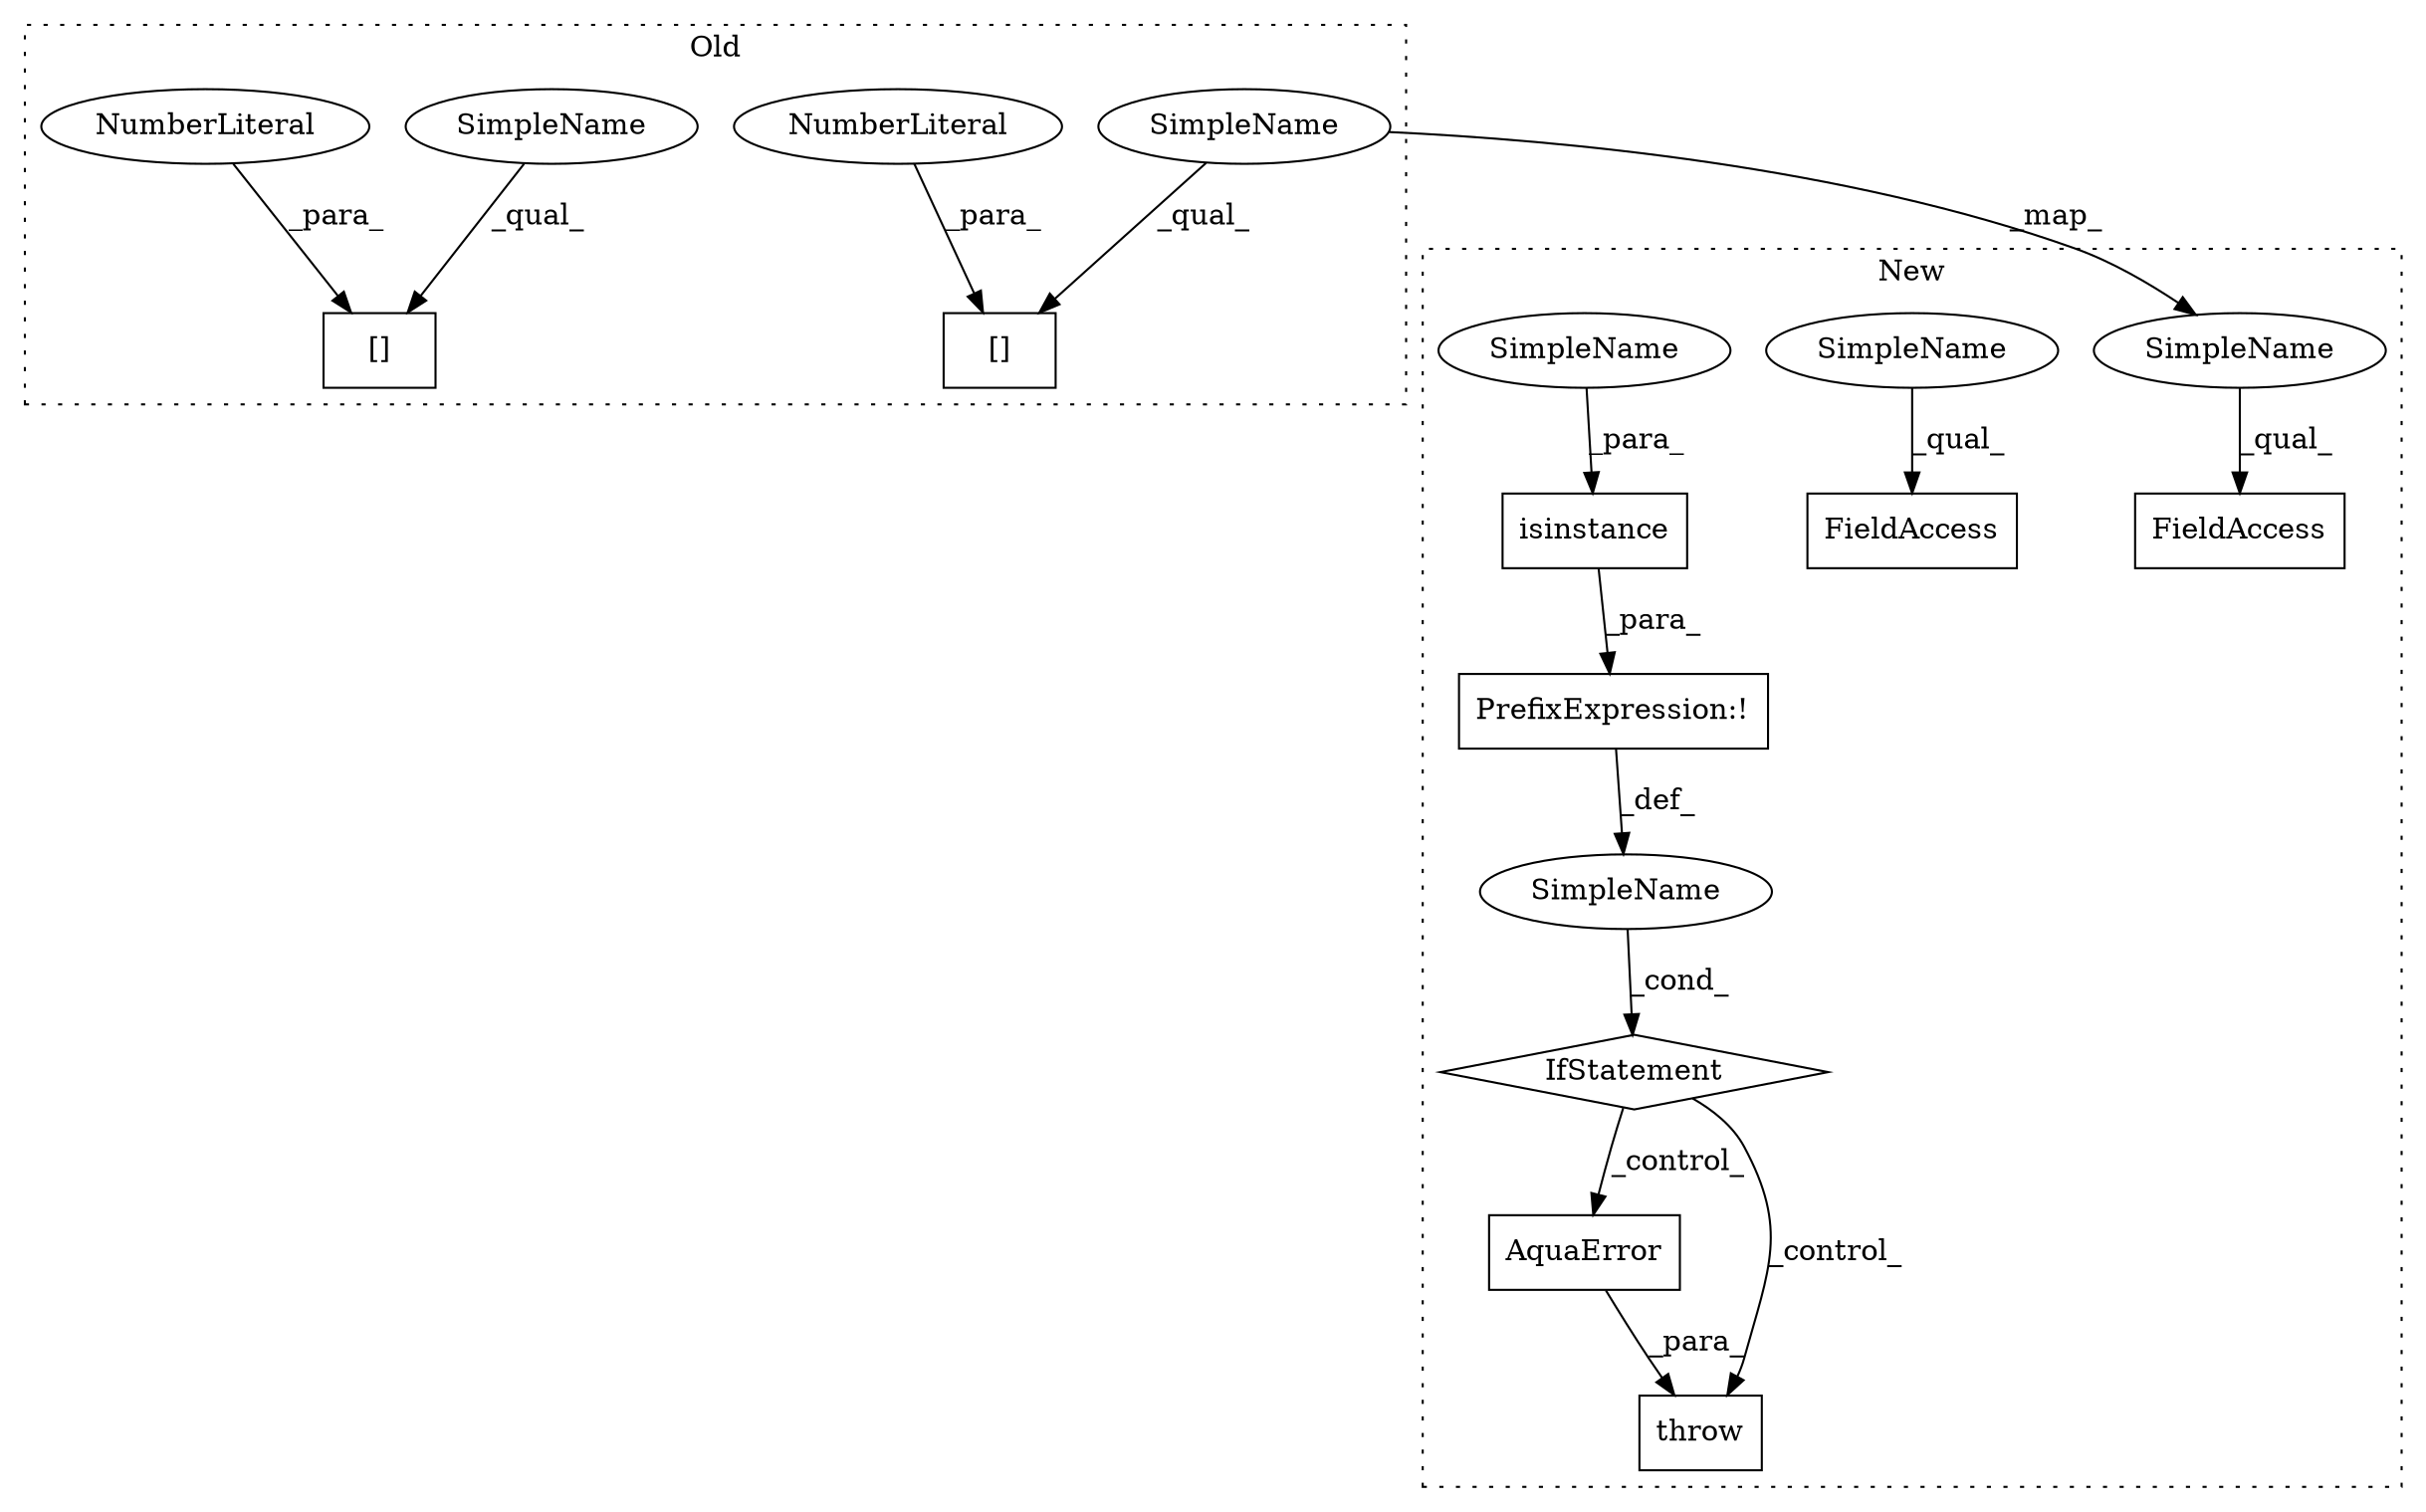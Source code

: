 digraph G {
subgraph cluster0 {
1 [label="[]" a="2" s="3657,3660" l="2,1" shape="box"];
8 [label="NumberLiteral" a="34" s="3659" l="1" shape="ellipse"];
9 [label="[]" a="2" s="3701,3704" l="2,1" shape="box"];
10 [label="NumberLiteral" a="34" s="3703" l="1" shape="ellipse"];
13 [label="SimpleName" a="42" s="3657" l="1" shape="ellipse"];
14 [label="SimpleName" a="42" s="3701" l="1" shape="ellipse"];
label = "Old";
style="dotted";
}
subgraph cluster1 {
2 [label="AquaError" a="32" s="3963,4032" l="10,1" shape="box"];
3 [label="IfStatement" a="25" s="3913,3937" l="4,2" shape="diamond"];
4 [label="SimpleName" a="42" s="" l="" shape="ellipse"];
5 [label="throw" a="53" s="3957" l="6" shape="box"];
6 [label="isinstance" a="32" s="3918,3936" l="11,1" shape="box"];
7 [label="PrefixExpression:!" a="38" s="3917" l="1" shape="box"];
11 [label="FieldAccess" a="22" s="4143" l="10" shape="box"];
12 [label="FieldAccess" a="22" s="4091" l="10" shape="box"];
15 [label="SimpleName" a="42" s="4091" l="1" shape="ellipse"];
16 [label="SimpleName" a="42" s="4143" l="1" shape="ellipse"];
17 [label="SimpleName" a="42" s="3929" l="1" shape="ellipse"];
label = "New";
style="dotted";
}
2 -> 5 [label="_para_"];
3 -> 2 [label="_control_"];
3 -> 5 [label="_control_"];
4 -> 3 [label="_cond_"];
6 -> 7 [label="_para_"];
7 -> 4 [label="_def_"];
8 -> 1 [label="_para_"];
10 -> 9 [label="_para_"];
13 -> 1 [label="_qual_"];
13 -> 15 [label="_map_"];
14 -> 9 [label="_qual_"];
15 -> 12 [label="_qual_"];
16 -> 11 [label="_qual_"];
17 -> 6 [label="_para_"];
}
